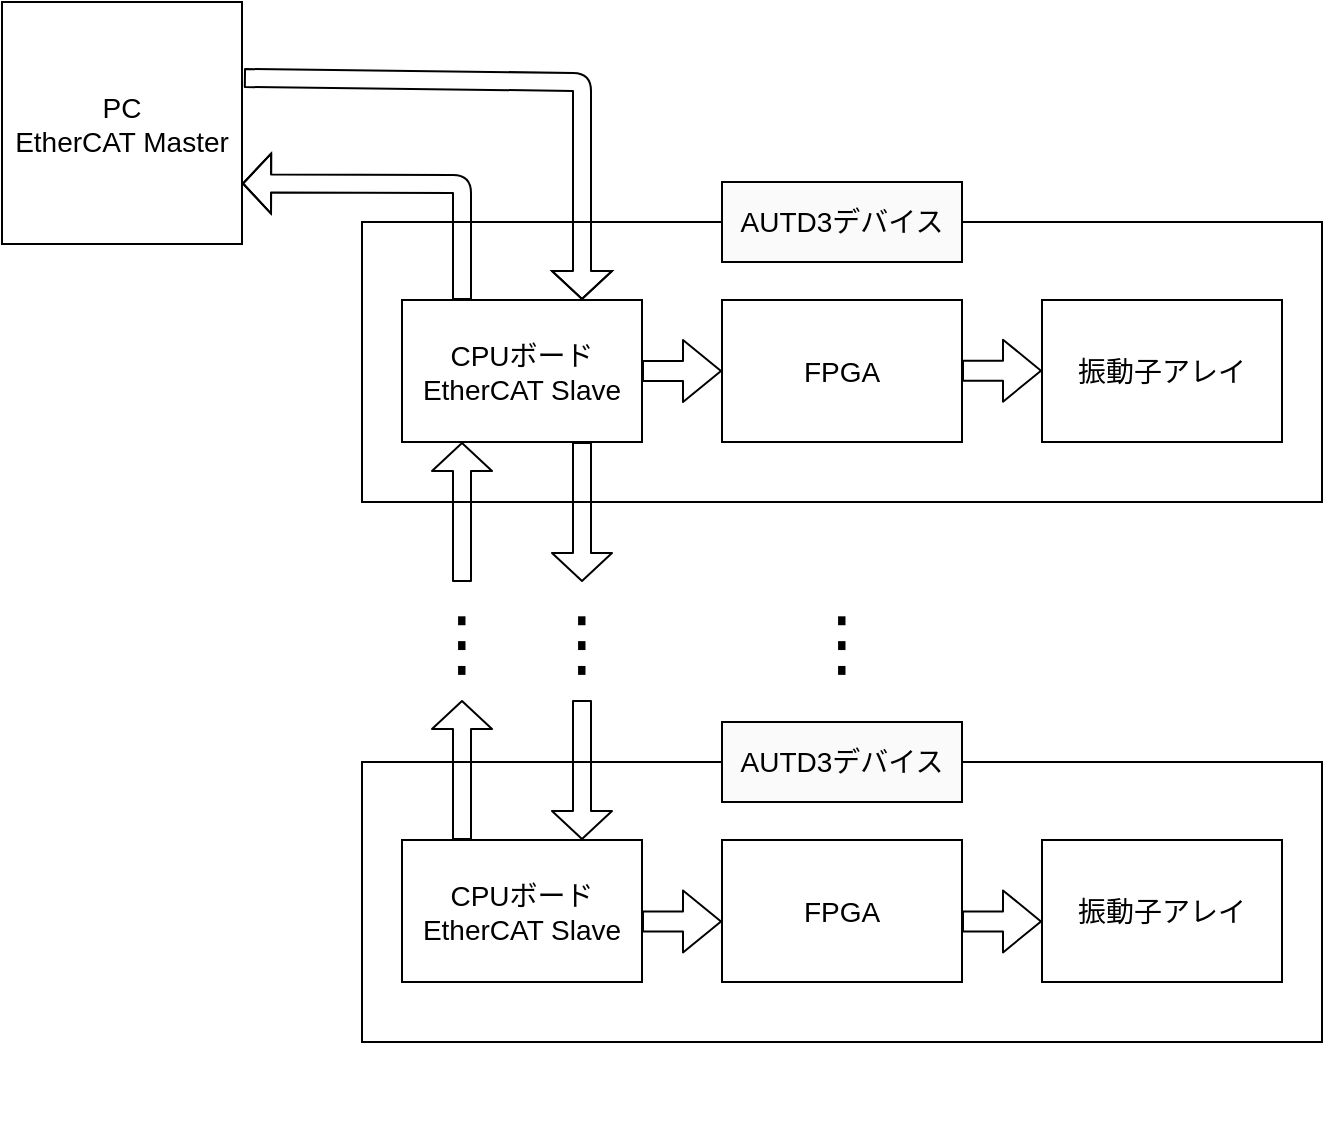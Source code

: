 <mxfile>
    <diagram id="eyTBYn_qmuVQhBJMgy0k" name="Page-1">
        <mxGraphModel dx="1072" dy="666" grid="1" gridSize="10" guides="1" tooltips="1" connect="1" arrows="1" fold="1" page="1" pageScale="1" pageWidth="1169" pageHeight="827" math="0" shadow="0">
            <root>
                <mxCell id="0"/>
                <mxCell id="1" parent="0"/>
                <mxCell id="13" value="&lt;font style=&quot;font-size: 14px;&quot;&gt;PC&lt;br&gt;&lt;/font&gt;&lt;div&gt;&lt;font style=&quot;font-size: 14px;&quot;&gt;EtherCAT Master&lt;/font&gt;&lt;/div&gt;" style="rounded=0;whiteSpace=wrap;html=1;arcSize=17;fillColor=none;" parent="1" vertex="1">
                    <mxGeometry x="260" y="130" width="120" height="121" as="geometry"/>
                </mxCell>
                <mxCell id="20" value="" style="group;fillColor=none;" parent="1" vertex="1" connectable="0">
                    <mxGeometry x="440" y="220" width="480" height="200" as="geometry"/>
                </mxCell>
                <mxCell id="21" value="" style="rounded=0;whiteSpace=wrap;html=1;fillColor=none;" parent="20" vertex="1">
                    <mxGeometry y="20" width="480" height="140" as="geometry"/>
                </mxCell>
                <mxCell id="22" value="&lt;font style=&quot;font-size: 14px;&quot;&gt;振動子アレイ&lt;/font&gt;" style="rounded=0;whiteSpace=wrap;html=1;arcSize=17;fillColor=none;" parent="20" vertex="1">
                    <mxGeometry x="340" y="59" width="120" height="71" as="geometry"/>
                </mxCell>
                <mxCell id="23" value="&lt;font style=&quot;font-size: 14px;&quot;&gt;FPGA&lt;/font&gt;" style="rounded=0;whiteSpace=wrap;html=1;arcSize=17;fillColor=none;" parent="20" vertex="1">
                    <mxGeometry x="180" y="59" width="120" height="71" as="geometry"/>
                </mxCell>
                <mxCell id="24" value="&lt;font style=&quot;font-size: 14px;&quot;&gt;CPUボード&lt;/font&gt;&lt;div&gt;&lt;font style=&quot;font-size: 14px;&quot;&gt;EtherCAT Slave&lt;/font&gt;&lt;/div&gt;" style="rounded=0;whiteSpace=wrap;html=1;arcSize=17;fillColor=none;" parent="20" vertex="1">
                    <mxGeometry x="20" y="59" width="120" height="71" as="geometry"/>
                </mxCell>
                <mxCell id="25" value="&lt;font style=&quot;font-size: 14px;&quot;&gt;AUTD3デバイス&lt;/font&gt;" style="rounded=0;whiteSpace=wrap;html=1;fillColor=#FAFAFA;" parent="20" vertex="1">
                    <mxGeometry x="180" width="120" height="40" as="geometry"/>
                </mxCell>
                <mxCell id="44" value="" style="shape=flexArrow;endArrow=classic;html=1;exitX=1;exitY=0.5;exitDx=0;exitDy=0;entryX=0;entryY=0.5;entryDx=0;entryDy=0;fillColor=none;" parent="20" source="24" target="23" edge="1">
                    <mxGeometry width="50" height="50" relative="1" as="geometry">
                        <mxPoint x="150" y="130" as="sourcePoint"/>
                        <mxPoint x="200" y="80" as="targetPoint"/>
                    </mxGeometry>
                </mxCell>
                <mxCell id="45" value="" style="shape=flexArrow;endArrow=classic;html=1;exitX=1;exitY=0.5;exitDx=0;exitDy=0;entryX=0;entryY=0.5;entryDx=0;entryDy=0;fillColor=none;" parent="20" edge="1">
                    <mxGeometry width="50" height="50" relative="1" as="geometry">
                        <mxPoint x="300" y="94.33" as="sourcePoint"/>
                        <mxPoint x="340" y="94.33" as="targetPoint"/>
                    </mxGeometry>
                </mxCell>
                <mxCell id="26" value="" style="group;fillColor=none;" parent="1" vertex="1" connectable="0">
                    <mxGeometry x="440" y="490" width="480" height="200" as="geometry"/>
                </mxCell>
                <mxCell id="27" value="" style="rounded=0;whiteSpace=wrap;html=1;fillColor=none;" parent="26" vertex="1">
                    <mxGeometry y="20" width="480" height="140" as="geometry"/>
                </mxCell>
                <mxCell id="28" value="&lt;font style=&quot;font-size: 14px;&quot;&gt;振動子アレイ&lt;/font&gt;" style="rounded=0;whiteSpace=wrap;html=1;arcSize=17;fillColor=none;" parent="26" vertex="1">
                    <mxGeometry x="340" y="59" width="120" height="71" as="geometry"/>
                </mxCell>
                <mxCell id="29" value="&lt;font style=&quot;font-size: 14px;&quot;&gt;FPGA&lt;/font&gt;" style="rounded=0;whiteSpace=wrap;html=1;arcSize=17;fillColor=none;" parent="26" vertex="1">
                    <mxGeometry x="180" y="59" width="120" height="71" as="geometry"/>
                </mxCell>
                <mxCell id="30" value="&lt;font style=&quot;font-size: 14px;&quot;&gt;CPUボード&lt;/font&gt;&lt;div&gt;&lt;font style=&quot;font-size: 14px;&quot;&gt;EtherCAT Slave&lt;/font&gt;&lt;/div&gt;" style="rounded=0;whiteSpace=wrap;html=1;arcSize=17;fillColor=none;" parent="26" vertex="1">
                    <mxGeometry x="20" y="59" width="120" height="71" as="geometry"/>
                </mxCell>
                <mxCell id="31" value="&lt;font style=&quot;font-size: 14px;&quot;&gt;AUTD3デバイス&lt;/font&gt;" style="rounded=0;whiteSpace=wrap;html=1;fillColor=#FAFAFA;" parent="26" vertex="1">
                    <mxGeometry x="180" width="120" height="40" as="geometry"/>
                </mxCell>
                <mxCell id="42" value="" style="shape=flexArrow;endArrow=classic;html=1;entryX=0.25;entryY=1;entryDx=0;entryDy=0;width=9;endSize=4.348;fillColor=none;" parent="26" edge="1">
                    <mxGeometry width="50" height="50" relative="1" as="geometry">
                        <mxPoint x="50" y="59" as="sourcePoint"/>
                        <mxPoint x="50" y="-11" as="targetPoint"/>
                        <Array as="points"/>
                    </mxGeometry>
                </mxCell>
                <mxCell id="43" value="" style="shape=flexArrow;endArrow=classic;html=1;exitX=0.75;exitY=1;exitDx=0;exitDy=0;width=9;endSize=4.348;fillColor=none;" parent="26" edge="1">
                    <mxGeometry width="50" height="50" relative="1" as="geometry">
                        <mxPoint x="110" y="-11" as="sourcePoint"/>
                        <mxPoint x="110" y="59" as="targetPoint"/>
                        <Array as="points"/>
                    </mxGeometry>
                </mxCell>
                <mxCell id="48" value="" style="shape=flexArrow;endArrow=classic;html=1;exitX=1;exitY=0.5;exitDx=0;exitDy=0;entryX=0;entryY=0.5;entryDx=0;entryDy=0;fillColor=none;" parent="26" edge="1">
                    <mxGeometry width="50" height="50" relative="1" as="geometry">
                        <mxPoint x="300" y="99.71" as="sourcePoint"/>
                        <mxPoint x="340" y="99.71" as="targetPoint"/>
                    </mxGeometry>
                </mxCell>
                <mxCell id="49" value="" style="shape=flexArrow;endArrow=classic;html=1;exitX=1;exitY=0.5;exitDx=0;exitDy=0;entryX=0;entryY=0.5;entryDx=0;entryDy=0;fillColor=none;" parent="26" edge="1">
                    <mxGeometry width="50" height="50" relative="1" as="geometry">
                        <mxPoint x="140" y="99.71" as="sourcePoint"/>
                        <mxPoint x="180" y="99.71" as="targetPoint"/>
                    </mxGeometry>
                </mxCell>
                <mxCell id="33" value="" style="shape=flexArrow;endArrow=classic;html=1;exitX=1.008;exitY=0.314;exitDx=0;exitDy=0;exitPerimeter=0;entryX=0.75;entryY=0;entryDx=0;entryDy=0;width=9;endSize=4.348;fillColor=none;" parent="1" source="13" target="24" edge="1">
                    <mxGeometry width="50" height="50" relative="1" as="geometry">
                        <mxPoint x="600" y="470" as="sourcePoint"/>
                        <mxPoint x="650" y="420" as="targetPoint"/>
                        <Array as="points">
                            <mxPoint x="550" y="170"/>
                        </Array>
                    </mxGeometry>
                </mxCell>
                <mxCell id="34" value="&lt;font style=&quot;font-size: 36px;&quot;&gt;⋮&lt;/font&gt;" style="text;html=1;align=center;verticalAlign=middle;whiteSpace=wrap;rounded=0;fontSize=19;fillColor=none;" parent="1" vertex="1">
                    <mxGeometry x="645" y="410" width="70" height="80" as="geometry"/>
                </mxCell>
                <mxCell id="35" value="" style="shape=flexArrow;endArrow=classic;html=1;exitX=0.75;exitY=1;exitDx=0;exitDy=0;width=9;endSize=4.348;fillColor=none;" parent="1" source="24" edge="1">
                    <mxGeometry width="50" height="50" relative="1" as="geometry">
                        <mxPoint x="331" y="198" as="sourcePoint"/>
                        <mxPoint x="550" y="420" as="targetPoint"/>
                        <Array as="points"/>
                    </mxGeometry>
                </mxCell>
                <mxCell id="36" value="" style="shape=flexArrow;endArrow=classic;html=1;entryX=0.25;entryY=1;entryDx=0;entryDy=0;width=9;endSize=4.348;fillColor=none;" parent="1" target="24" edge="1">
                    <mxGeometry width="50" height="50" relative="1" as="geometry">
                        <mxPoint x="490" y="420" as="sourcePoint"/>
                        <mxPoint x="560" y="559" as="targetPoint"/>
                        <Array as="points"/>
                    </mxGeometry>
                </mxCell>
                <mxCell id="37" value="" style="shape=flexArrow;endArrow=classic;html=1;exitX=0.25;exitY=0;exitDx=0;exitDy=0;entryX=1;entryY=0.75;entryDx=0;entryDy=0;width=9;endSize=4.348;fillColor=none;" parent="1" source="24" target="13" edge="1">
                    <mxGeometry width="50" height="50" relative="1" as="geometry">
                        <mxPoint x="331" y="198" as="sourcePoint"/>
                        <mxPoint x="560" y="259" as="targetPoint"/>
                        <Array as="points">
                            <mxPoint x="490" y="221"/>
                        </Array>
                    </mxGeometry>
                </mxCell>
                <mxCell id="38" value="&lt;font style=&quot;font-size: 36px;&quot;&gt;⋮&lt;/font&gt;" style="text;html=1;align=center;verticalAlign=middle;whiteSpace=wrap;rounded=0;fontSize=19;fillColor=none;" parent="1" vertex="1">
                    <mxGeometry x="515" y="410" width="70" height="80" as="geometry"/>
                </mxCell>
                <mxCell id="39" value="&lt;font style=&quot;font-size: 36px;&quot;&gt;⋮&lt;/font&gt;" style="text;html=1;align=center;verticalAlign=middle;whiteSpace=wrap;rounded=0;fontSize=19;fillColor=none;" parent="1" vertex="1">
                    <mxGeometry x="470" y="410" width="40" height="80" as="geometry"/>
                </mxCell>
            </root>
        </mxGraphModel>
    </diagram>
    <diagram id="fHihk_PQPo_8azwAlQ5E" name="Page-2">
        <mxGraphModel dx="1261" dy="784" grid="1" gridSize="10" guides="1" tooltips="1" connect="1" arrows="1" fold="1" page="1" pageScale="1" pageWidth="1169" pageHeight="827" math="0" shadow="0">
            <root>
                <mxCell id="0"/>
                <mxCell id="1" parent="0"/>
                <mxCell id="QyYgvs8aMEypXdqiN2I_-1" value="&lt;font style=&quot;font-size: 14px;&quot;&gt;PC&lt;br&gt;&lt;/font&gt;&lt;div&gt;&lt;font style=&quot;font-size: 14px;&quot;&gt;EtherCAT Master&lt;/font&gt;&lt;/div&gt;" style="rounded=0;whiteSpace=wrap;html=1;arcSize=17;fillColor=none;" parent="1" vertex="1">
                    <mxGeometry x="260" y="130" width="120" height="121" as="geometry"/>
                </mxCell>
                <mxCell id="QyYgvs8aMEypXdqiN2I_-2" value="" style="group;fillColor=none;" parent="1" vertex="1" connectable="0">
                    <mxGeometry x="440" y="220" width="480" height="200" as="geometry"/>
                </mxCell>
                <mxCell id="QyYgvs8aMEypXdqiN2I_-3" value="" style="rounded=0;whiteSpace=wrap;html=1;strokeColor=#CCCCCC;fillColor=none;" parent="QyYgvs8aMEypXdqiN2I_-2" vertex="1">
                    <mxGeometry y="20" width="480" height="140" as="geometry"/>
                </mxCell>
                <mxCell id="QyYgvs8aMEypXdqiN2I_-4" value="&lt;font style=&quot;font-size: 14px; color: rgb(204, 204, 204);&quot;&gt;振動子アレイ&lt;/font&gt;" style="rounded=0;whiteSpace=wrap;html=1;arcSize=17;strokeColor=#CCCCCC;fillColor=none;" parent="QyYgvs8aMEypXdqiN2I_-2" vertex="1">
                    <mxGeometry x="340" y="59" width="120" height="71" as="geometry"/>
                </mxCell>
                <mxCell id="QyYgvs8aMEypXdqiN2I_-5" value="&lt;font style=&quot;font-size: 14px; color: rgb(204, 204, 204);&quot;&gt;FPGA&lt;/font&gt;" style="rounded=0;whiteSpace=wrap;html=1;arcSize=17;strokeColor=#CCCCCC;fillColor=none;" parent="QyYgvs8aMEypXdqiN2I_-2" vertex="1">
                    <mxGeometry x="180" y="59" width="120" height="71" as="geometry"/>
                </mxCell>
                <mxCell id="QyYgvs8aMEypXdqiN2I_-6" value="&lt;font style=&quot;font-size: 14px;&quot;&gt;CPUボード&lt;/font&gt;&lt;div&gt;&lt;font style=&quot;font-size: 14px;&quot;&gt;EtherCAT Slave&lt;/font&gt;&lt;/div&gt;" style="rounded=0;whiteSpace=wrap;html=1;arcSize=17;fillColor=none;" parent="QyYgvs8aMEypXdqiN2I_-2" vertex="1">
                    <mxGeometry x="20" y="59" width="120" height="71" as="geometry"/>
                </mxCell>
                <mxCell id="QyYgvs8aMEypXdqiN2I_-7" value="&lt;font style=&quot;font-size: 14px; color: rgb(204, 204, 204);&quot;&gt;AUTD3デバイス&lt;/font&gt;" style="rounded=0;whiteSpace=wrap;html=1;strokeColor=#CCCCCC;fillColor=#FAFAFA;" parent="QyYgvs8aMEypXdqiN2I_-2" vertex="1">
                    <mxGeometry x="180" width="120" height="40" as="geometry"/>
                </mxCell>
                <mxCell id="QyYgvs8aMEypXdqiN2I_-8" value="" style="shape=flexArrow;endArrow=classic;html=1;exitX=1;exitY=0.5;exitDx=0;exitDy=0;entryX=0;entryY=0.5;entryDx=0;entryDy=0;strokeColor=#CCCCCC;fillColor=none;" parent="QyYgvs8aMEypXdqiN2I_-2" source="QyYgvs8aMEypXdqiN2I_-6" target="QyYgvs8aMEypXdqiN2I_-5" edge="1">
                    <mxGeometry width="50" height="50" relative="1" as="geometry">
                        <mxPoint x="150" y="130" as="sourcePoint"/>
                        <mxPoint x="200" y="80" as="targetPoint"/>
                    </mxGeometry>
                </mxCell>
                <mxCell id="QyYgvs8aMEypXdqiN2I_-9" value="" style="shape=flexArrow;endArrow=classic;html=1;exitX=1;exitY=0.5;exitDx=0;exitDy=0;entryX=0;entryY=0.5;entryDx=0;entryDy=0;strokeColor=#CCCCCC;fillColor=none;" parent="QyYgvs8aMEypXdqiN2I_-2" edge="1">
                    <mxGeometry width="50" height="50" relative="1" as="geometry">
                        <mxPoint x="300" y="94.33" as="sourcePoint"/>
                        <mxPoint x="340" y="94.33" as="targetPoint"/>
                    </mxGeometry>
                </mxCell>
                <mxCell id="QyYgvs8aMEypXdqiN2I_-10" value="" style="group;fillColor=none;" parent="1" vertex="1" connectable="0">
                    <mxGeometry x="440" y="490" width="480" height="200" as="geometry"/>
                </mxCell>
                <mxCell id="QyYgvs8aMEypXdqiN2I_-11" value="" style="rounded=0;whiteSpace=wrap;html=1;strokeColor=#CCCCCC;fillColor=none;" parent="QyYgvs8aMEypXdqiN2I_-10" vertex="1">
                    <mxGeometry y="20" width="480" height="140" as="geometry"/>
                </mxCell>
                <mxCell id="QyYgvs8aMEypXdqiN2I_-12" value="&lt;font style=&quot;font-size: 14px; color: rgb(204, 204, 204);&quot;&gt;振動子アレイ&lt;/font&gt;" style="rounded=0;whiteSpace=wrap;html=1;arcSize=17;strokeColor=#CCCCCC;fontColor=#CCCCCC;fillColor=none;" parent="QyYgvs8aMEypXdqiN2I_-10" vertex="1">
                    <mxGeometry x="340" y="59" width="120" height="71" as="geometry"/>
                </mxCell>
                <mxCell id="QyYgvs8aMEypXdqiN2I_-13" value="&lt;font style=&quot;font-size: 14px; color: rgb(204, 204, 204);&quot;&gt;FPGA&lt;/font&gt;" style="rounded=0;whiteSpace=wrap;html=1;arcSize=17;strokeColor=#CCCCCC;fontColor=#CCCCCC;fillColor=none;" parent="QyYgvs8aMEypXdqiN2I_-10" vertex="1">
                    <mxGeometry x="180" y="59" width="120" height="71" as="geometry"/>
                </mxCell>
                <mxCell id="QyYgvs8aMEypXdqiN2I_-14" value="&lt;font style=&quot;font-size: 14px;&quot;&gt;CPUボード&lt;/font&gt;&lt;div&gt;&lt;font style=&quot;font-size: 14px;&quot;&gt;EtherCAT Slave&lt;/font&gt;&lt;/div&gt;" style="rounded=0;whiteSpace=wrap;html=1;arcSize=17;fillColor=none;" parent="QyYgvs8aMEypXdqiN2I_-10" vertex="1">
                    <mxGeometry x="20" y="59" width="120" height="71" as="geometry"/>
                </mxCell>
                <mxCell id="QyYgvs8aMEypXdqiN2I_-15" value="&lt;font style=&quot;font-size: 14px; color: rgb(204, 204, 204);&quot;&gt;AUTD3デバイス&lt;/font&gt;" style="rounded=0;whiteSpace=wrap;html=1;strokeColor=#CCCCCC;fontColor=#CCCCCC;fillColor=#FAFAFA;" parent="QyYgvs8aMEypXdqiN2I_-10" vertex="1">
                    <mxGeometry x="180" width="120" height="40" as="geometry"/>
                </mxCell>
                <mxCell id="QyYgvs8aMEypXdqiN2I_-16" value="" style="shape=flexArrow;endArrow=classic;html=1;entryX=0.25;entryY=1;entryDx=0;entryDy=0;width=9;endSize=4.348;fillColor=none;" parent="QyYgvs8aMEypXdqiN2I_-10" edge="1">
                    <mxGeometry width="50" height="50" relative="1" as="geometry">
                        <mxPoint x="50" y="59" as="sourcePoint"/>
                        <mxPoint x="50" y="-11" as="targetPoint"/>
                        <Array as="points"/>
                    </mxGeometry>
                </mxCell>
                <mxCell id="QyYgvs8aMEypXdqiN2I_-17" value="" style="shape=flexArrow;endArrow=classic;html=1;exitX=0.75;exitY=1;exitDx=0;exitDy=0;width=9;endSize=4.348;fillColor=none;" parent="QyYgvs8aMEypXdqiN2I_-10" edge="1">
                    <mxGeometry width="50" height="50" relative="1" as="geometry">
                        <mxPoint x="110" y="-11" as="sourcePoint"/>
                        <mxPoint x="110" y="59" as="targetPoint"/>
                        <Array as="points"/>
                    </mxGeometry>
                </mxCell>
                <mxCell id="QyYgvs8aMEypXdqiN2I_-18" value="" style="shape=flexArrow;endArrow=classic;html=1;exitX=1;exitY=0.5;exitDx=0;exitDy=0;entryX=0;entryY=0.5;entryDx=0;entryDy=0;strokeColor=#CCCCCC;fillColor=none;" parent="QyYgvs8aMEypXdqiN2I_-10" edge="1">
                    <mxGeometry width="50" height="50" relative="1" as="geometry">
                        <mxPoint x="300" y="99.71" as="sourcePoint"/>
                        <mxPoint x="340" y="99.71" as="targetPoint"/>
                    </mxGeometry>
                </mxCell>
                <mxCell id="QyYgvs8aMEypXdqiN2I_-19" value="" style="shape=flexArrow;endArrow=classic;html=1;exitX=1;exitY=0.5;exitDx=0;exitDy=0;entryX=0;entryY=0.5;entryDx=0;entryDy=0;strokeColor=#CCCCCC;fillColor=none;" parent="QyYgvs8aMEypXdqiN2I_-10" edge="1">
                    <mxGeometry width="50" height="50" relative="1" as="geometry">
                        <mxPoint x="140" y="99.71" as="sourcePoint"/>
                        <mxPoint x="180" y="99.71" as="targetPoint"/>
                    </mxGeometry>
                </mxCell>
                <mxCell id="QyYgvs8aMEypXdqiN2I_-20" value="" style="shape=flexArrow;endArrow=classic;html=1;exitX=1.008;exitY=0.314;exitDx=0;exitDy=0;exitPerimeter=0;entryX=0.75;entryY=0;entryDx=0;entryDy=0;width=9;endSize=4.348;fillColor=none;" parent="1" source="QyYgvs8aMEypXdqiN2I_-1" target="QyYgvs8aMEypXdqiN2I_-6" edge="1">
                    <mxGeometry width="50" height="50" relative="1" as="geometry">
                        <mxPoint x="600" y="470" as="sourcePoint"/>
                        <mxPoint x="650" y="420" as="targetPoint"/>
                        <Array as="points">
                            <mxPoint x="550" y="170"/>
                        </Array>
                    </mxGeometry>
                </mxCell>
                <mxCell id="QyYgvs8aMEypXdqiN2I_-21" value="&lt;font style=&quot;font-size: 36px; color: rgb(204, 204, 204);&quot;&gt;⋮&lt;/font&gt;" style="text;html=1;align=center;verticalAlign=middle;whiteSpace=wrap;rounded=0;fontSize=19;fontColor=#CCCCCC;fillColor=none;" parent="1" vertex="1">
                    <mxGeometry x="645" y="410" width="70" height="80" as="geometry"/>
                </mxCell>
                <mxCell id="QyYgvs8aMEypXdqiN2I_-22" value="" style="shape=flexArrow;endArrow=classic;html=1;exitX=0.75;exitY=1;exitDx=0;exitDy=0;width=9;endSize=4.348;fillColor=none;" parent="1" source="QyYgvs8aMEypXdqiN2I_-6" edge="1">
                    <mxGeometry width="50" height="50" relative="1" as="geometry">
                        <mxPoint x="331" y="198" as="sourcePoint"/>
                        <mxPoint x="550" y="420" as="targetPoint"/>
                        <Array as="points"/>
                    </mxGeometry>
                </mxCell>
                <mxCell id="QyYgvs8aMEypXdqiN2I_-23" value="" style="shape=flexArrow;endArrow=classic;html=1;entryX=0.25;entryY=1;entryDx=0;entryDy=0;width=9;endSize=4.348;fillColor=none;" parent="1" target="QyYgvs8aMEypXdqiN2I_-6" edge="1">
                    <mxGeometry width="50" height="50" relative="1" as="geometry">
                        <mxPoint x="490" y="420" as="sourcePoint"/>
                        <mxPoint x="560" y="559" as="targetPoint"/>
                        <Array as="points"/>
                    </mxGeometry>
                </mxCell>
                <mxCell id="QyYgvs8aMEypXdqiN2I_-24" value="" style="shape=flexArrow;endArrow=classic;html=1;exitX=0.25;exitY=0;exitDx=0;exitDy=0;entryX=1;entryY=0.75;entryDx=0;entryDy=0;width=9;endSize=4.348;fillColor=none;" parent="1" source="QyYgvs8aMEypXdqiN2I_-6" target="QyYgvs8aMEypXdqiN2I_-1" edge="1">
                    <mxGeometry width="50" height="50" relative="1" as="geometry">
                        <mxPoint x="331" y="198" as="sourcePoint"/>
                        <mxPoint x="560" y="259" as="targetPoint"/>
                        <Array as="points">
                            <mxPoint x="490" y="221"/>
                        </Array>
                    </mxGeometry>
                </mxCell>
                <mxCell id="QyYgvs8aMEypXdqiN2I_-25" value="&lt;font style=&quot;font-size: 36px;&quot;&gt;⋮&lt;/font&gt;" style="text;html=1;align=center;verticalAlign=middle;whiteSpace=wrap;rounded=0;fontSize=19;fillColor=none;" parent="1" vertex="1">
                    <mxGeometry x="515" y="410" width="70" height="80" as="geometry"/>
                </mxCell>
                <mxCell id="QyYgvs8aMEypXdqiN2I_-26" value="&lt;font style=&quot;font-size: 36px;&quot;&gt;⋮&lt;/font&gt;" style="text;html=1;align=center;verticalAlign=middle;whiteSpace=wrap;rounded=0;fontSize=19;fillColor=none;" parent="1" vertex="1">
                    <mxGeometry x="470" y="410" width="40" height="80" as="geometry"/>
                </mxCell>
            </root>
        </mxGraphModel>
    </diagram>
    <diagram id="oWc6hdGDq26BjvzkoXp5" name="Page-3">
        <mxGraphModel dx="1072" dy="666" grid="1" gridSize="10" guides="1" tooltips="1" connect="1" arrows="1" fold="1" page="1" pageScale="1" pageWidth="1169" pageHeight="827" math="0" shadow="0">
            <root>
                <mxCell id="0"/>
                <mxCell id="1" parent="0"/>
                <mxCell id="T38-HX2KWQwejZzEdP8X-1" value="&lt;font style=&quot;font-size: 14px; color: rgb(204, 204, 204);&quot;&gt;PC&lt;br&gt;&lt;/font&gt;&lt;div&gt;&lt;font style=&quot;font-size: 14px; color: rgb(204, 204, 204);&quot;&gt;EtherCAT Master&lt;/font&gt;&lt;/div&gt;" style="rounded=0;whiteSpace=wrap;html=1;arcSize=17;strokeColor=#CCCCCC;fillColor=none;" parent="1" vertex="1">
                    <mxGeometry x="260" y="130" width="120" height="121" as="geometry"/>
                </mxCell>
                <mxCell id="T38-HX2KWQwejZzEdP8X-2" value="" style="group;fillColor=none;" parent="1" vertex="1" connectable="0">
                    <mxGeometry x="440" y="220" width="480" height="200" as="geometry"/>
                </mxCell>
                <mxCell id="T38-HX2KWQwejZzEdP8X-3" value="" style="rounded=0;whiteSpace=wrap;html=1;strokeColor=#CCCCCC;fillColor=none;" parent="T38-HX2KWQwejZzEdP8X-2" vertex="1">
                    <mxGeometry y="20" width="480" height="140" as="geometry"/>
                </mxCell>
                <mxCell id="T38-HX2KWQwejZzEdP8X-4" value="&lt;font style=&quot;font-size: 14px; color: rgb(204, 204, 204);&quot;&gt;振動子アレイ&lt;/font&gt;" style="rounded=0;whiteSpace=wrap;html=1;arcSize=17;strokeColor=#CCCCCC;fillColor=none;" parent="T38-HX2KWQwejZzEdP8X-2" vertex="1">
                    <mxGeometry x="340" y="59" width="120" height="71" as="geometry"/>
                </mxCell>
                <mxCell id="T38-HX2KWQwejZzEdP8X-5" value="&lt;font style=&quot;font-size: 14px; color: rgb(0, 0, 0);&quot;&gt;FPGA&lt;/font&gt;" style="rounded=0;whiteSpace=wrap;html=1;arcSize=17;strokeColor=#000000;fillColor=none;" parent="T38-HX2KWQwejZzEdP8X-2" vertex="1">
                    <mxGeometry x="180" y="59" width="120" height="71" as="geometry"/>
                </mxCell>
                <mxCell id="T38-HX2KWQwejZzEdP8X-6" value="&lt;font style=&quot;font-size: 14px;&quot;&gt;CPUボード&lt;/font&gt;&lt;div&gt;&lt;font style=&quot;font-size: 14px;&quot;&gt;EtherCAT Slave&lt;/font&gt;&lt;/div&gt;" style="rounded=0;whiteSpace=wrap;html=1;arcSize=17;fillColor=none;" parent="T38-HX2KWQwejZzEdP8X-2" vertex="1">
                    <mxGeometry x="20" y="59" width="120" height="71" as="geometry"/>
                </mxCell>
                <mxCell id="T38-HX2KWQwejZzEdP8X-7" value="&lt;font style=&quot;font-size: 14px; color: rgb(204, 204, 204);&quot;&gt;AUTD3デバイス&lt;/font&gt;" style="rounded=0;whiteSpace=wrap;html=1;strokeColor=#CCCCCC;fillColor=#FAFAFA;" parent="T38-HX2KWQwejZzEdP8X-2" vertex="1">
                    <mxGeometry x="180" width="120" height="40" as="geometry"/>
                </mxCell>
                <mxCell id="T38-HX2KWQwejZzEdP8X-8" value="" style="shape=flexArrow;endArrow=classic;html=1;exitX=1;exitY=0.5;exitDx=0;exitDy=0;entryX=0;entryY=0.5;entryDx=0;entryDy=0;strokeColor=#000000;fillColor=none;" parent="T38-HX2KWQwejZzEdP8X-2" source="T38-HX2KWQwejZzEdP8X-6" target="T38-HX2KWQwejZzEdP8X-5" edge="1">
                    <mxGeometry width="50" height="50" relative="1" as="geometry">
                        <mxPoint x="150" y="130" as="sourcePoint"/>
                        <mxPoint x="200" y="80" as="targetPoint"/>
                    </mxGeometry>
                </mxCell>
                <mxCell id="T38-HX2KWQwejZzEdP8X-9" value="" style="shape=flexArrow;endArrow=classic;html=1;exitX=1;exitY=0.5;exitDx=0;exitDy=0;entryX=0;entryY=0.5;entryDx=0;entryDy=0;strokeColor=#CCCCCC;fillColor=none;" parent="T38-HX2KWQwejZzEdP8X-2" edge="1">
                    <mxGeometry width="50" height="50" relative="1" as="geometry">
                        <mxPoint x="300" y="94.33" as="sourcePoint"/>
                        <mxPoint x="340" y="94.33" as="targetPoint"/>
                    </mxGeometry>
                </mxCell>
                <mxCell id="T38-HX2KWQwejZzEdP8X-10" value="" style="group;fillColor=none;" parent="1" vertex="1" connectable="0">
                    <mxGeometry x="440" y="490" width="480" height="200" as="geometry"/>
                </mxCell>
                <mxCell id="T38-HX2KWQwejZzEdP8X-11" value="" style="rounded=0;whiteSpace=wrap;html=1;strokeColor=#CCCCCC;fillColor=none;" parent="T38-HX2KWQwejZzEdP8X-10" vertex="1">
                    <mxGeometry y="20" width="480" height="140" as="geometry"/>
                </mxCell>
                <mxCell id="T38-HX2KWQwejZzEdP8X-12" value="&lt;font style=&quot;font-size: 14px; color: rgb(204, 204, 204);&quot;&gt;振動子アレイ&lt;/font&gt;" style="rounded=0;whiteSpace=wrap;html=1;arcSize=17;strokeColor=#CCCCCC;fontColor=#CCCCCC;fillColor=none;" parent="T38-HX2KWQwejZzEdP8X-10" vertex="1">
                    <mxGeometry x="340" y="59" width="120" height="71" as="geometry"/>
                </mxCell>
                <mxCell id="T38-HX2KWQwejZzEdP8X-13" value="&lt;font style=&quot;font-size: 14px; color: rgb(0, 0, 0);&quot;&gt;FPGA&lt;/font&gt;" style="rounded=0;whiteSpace=wrap;html=1;arcSize=17;strokeColor=#000000;fontColor=#CCCCCC;fillColor=none;" parent="T38-HX2KWQwejZzEdP8X-10" vertex="1">
                    <mxGeometry x="180" y="59" width="120" height="71" as="geometry"/>
                </mxCell>
                <mxCell id="T38-HX2KWQwejZzEdP8X-14" value="&lt;font style=&quot;font-size: 14px;&quot;&gt;CPUボード&lt;/font&gt;&lt;div&gt;&lt;font style=&quot;font-size: 14px;&quot;&gt;EtherCAT Slave&lt;/font&gt;&lt;/div&gt;" style="rounded=0;whiteSpace=wrap;html=1;arcSize=17;fillColor=none;" parent="T38-HX2KWQwejZzEdP8X-10" vertex="1">
                    <mxGeometry x="20" y="59" width="120" height="71" as="geometry"/>
                </mxCell>
                <mxCell id="T38-HX2KWQwejZzEdP8X-15" value="&lt;font style=&quot;font-size: 14px; color: rgb(204, 204, 204);&quot;&gt;AUTD3デバイス&lt;/font&gt;" style="rounded=0;whiteSpace=wrap;html=1;strokeColor=#CCCCCC;fontColor=#CCCCCC;fillColor=#FAFAFA;" parent="T38-HX2KWQwejZzEdP8X-10" vertex="1">
                    <mxGeometry x="180" width="120" height="40" as="geometry"/>
                </mxCell>
                <mxCell id="T38-HX2KWQwejZzEdP8X-16" value="" style="shape=flexArrow;endArrow=classic;html=1;entryX=0.25;entryY=1;entryDx=0;entryDy=0;width=9;endSize=4.348;strokeColor=#CCCCCC;fillColor=none;" parent="T38-HX2KWQwejZzEdP8X-10" edge="1">
                    <mxGeometry width="50" height="50" relative="1" as="geometry">
                        <mxPoint x="50" y="59" as="sourcePoint"/>
                        <mxPoint x="50" y="-11" as="targetPoint"/>
                        <Array as="points"/>
                    </mxGeometry>
                </mxCell>
                <mxCell id="T38-HX2KWQwejZzEdP8X-17" value="" style="shape=flexArrow;endArrow=classic;html=1;exitX=0.75;exitY=1;exitDx=0;exitDy=0;width=9;endSize=4.348;strokeColor=#CCCCCC;fillColor=none;" parent="T38-HX2KWQwejZzEdP8X-10" edge="1">
                    <mxGeometry width="50" height="50" relative="1" as="geometry">
                        <mxPoint x="110" y="-11" as="sourcePoint"/>
                        <mxPoint x="110" y="59" as="targetPoint"/>
                        <Array as="points"/>
                    </mxGeometry>
                </mxCell>
                <mxCell id="T38-HX2KWQwejZzEdP8X-18" value="" style="shape=flexArrow;endArrow=classic;html=1;exitX=1;exitY=0.5;exitDx=0;exitDy=0;entryX=0;entryY=0.5;entryDx=0;entryDy=0;strokeColor=#CCCCCC;fillColor=none;" parent="T38-HX2KWQwejZzEdP8X-10" edge="1">
                    <mxGeometry width="50" height="50" relative="1" as="geometry">
                        <mxPoint x="300" y="99.71" as="sourcePoint"/>
                        <mxPoint x="340" y="99.71" as="targetPoint"/>
                    </mxGeometry>
                </mxCell>
                <mxCell id="T38-HX2KWQwejZzEdP8X-19" value="" style="shape=flexArrow;endArrow=classic;html=1;exitX=1;exitY=0.5;exitDx=0;exitDy=0;entryX=0;entryY=0.5;entryDx=0;entryDy=0;strokeColor=#000000;fillColor=none;" parent="T38-HX2KWQwejZzEdP8X-10" edge="1">
                    <mxGeometry width="50" height="50" relative="1" as="geometry">
                        <mxPoint x="140" y="99.71" as="sourcePoint"/>
                        <mxPoint x="180" y="99.71" as="targetPoint"/>
                    </mxGeometry>
                </mxCell>
                <mxCell id="T38-HX2KWQwejZzEdP8X-20" value="" style="shape=flexArrow;endArrow=classic;html=1;exitX=1.008;exitY=0.314;exitDx=0;exitDy=0;exitPerimeter=0;entryX=0.75;entryY=0;entryDx=0;entryDy=0;width=9;endSize=4.348;strokeColor=#CCCCCC;fillColor=none;" parent="1" source="T38-HX2KWQwejZzEdP8X-1" target="T38-HX2KWQwejZzEdP8X-6" edge="1">
                    <mxGeometry width="50" height="50" relative="1" as="geometry">
                        <mxPoint x="600" y="470" as="sourcePoint"/>
                        <mxPoint x="650" y="420" as="targetPoint"/>
                        <Array as="points">
                            <mxPoint x="550" y="170"/>
                        </Array>
                    </mxGeometry>
                </mxCell>
                <mxCell id="T38-HX2KWQwejZzEdP8X-21" value="&lt;font style=&quot;font-size: 36px; color: rgb(204, 204, 204);&quot;&gt;⋮&lt;/font&gt;" style="text;html=1;align=center;verticalAlign=middle;whiteSpace=wrap;rounded=0;fontSize=19;fontColor=#CCCCCC;fillColor=none;" parent="1" vertex="1">
                    <mxGeometry x="645" y="410" width="70" height="80" as="geometry"/>
                </mxCell>
                <mxCell id="T38-HX2KWQwejZzEdP8X-22" value="" style="shape=flexArrow;endArrow=classic;html=1;exitX=0.75;exitY=1;exitDx=0;exitDy=0;width=9;endSize=4.348;strokeColor=#CCCCCC;fillColor=none;" parent="1" source="T38-HX2KWQwejZzEdP8X-6" edge="1">
                    <mxGeometry width="50" height="50" relative="1" as="geometry">
                        <mxPoint x="331" y="198" as="sourcePoint"/>
                        <mxPoint x="550" y="420" as="targetPoint"/>
                        <Array as="points"/>
                    </mxGeometry>
                </mxCell>
                <mxCell id="T38-HX2KWQwejZzEdP8X-23" value="" style="shape=flexArrow;endArrow=classic;html=1;entryX=0.25;entryY=1;entryDx=0;entryDy=0;width=9;endSize=4.348;strokeColor=#CCCCCC;fillColor=none;" parent="1" target="T38-HX2KWQwejZzEdP8X-6" edge="1">
                    <mxGeometry width="50" height="50" relative="1" as="geometry">
                        <mxPoint x="490" y="420" as="sourcePoint"/>
                        <mxPoint x="560" y="559" as="targetPoint"/>
                        <Array as="points"/>
                    </mxGeometry>
                </mxCell>
                <mxCell id="T38-HX2KWQwejZzEdP8X-24" value="" style="shape=flexArrow;endArrow=classic;html=1;exitX=0.25;exitY=0;exitDx=0;exitDy=0;entryX=1;entryY=0.75;entryDx=0;entryDy=0;width=9;endSize=4.348;strokeColor=#CCCCCC;fillColor=none;" parent="1" source="T38-HX2KWQwejZzEdP8X-6" target="T38-HX2KWQwejZzEdP8X-1" edge="1">
                    <mxGeometry width="50" height="50" relative="1" as="geometry">
                        <mxPoint x="331" y="198" as="sourcePoint"/>
                        <mxPoint x="560" y="259" as="targetPoint"/>
                        <Array as="points">
                            <mxPoint x="490" y="221"/>
                        </Array>
                    </mxGeometry>
                </mxCell>
                <mxCell id="T38-HX2KWQwejZzEdP8X-25" value="&lt;font style=&quot;font-size: 36px; color: rgb(204, 204, 204);&quot;&gt;⋮&lt;/font&gt;" style="text;html=1;align=center;verticalAlign=middle;whiteSpace=wrap;rounded=0;fontSize=19;fillColor=none;" parent="1" vertex="1">
                    <mxGeometry x="515" y="410" width="70" height="80" as="geometry"/>
                </mxCell>
                <mxCell id="T38-HX2KWQwejZzEdP8X-26" value="&lt;font style=&quot;font-size: 36px; color: rgb(204, 204, 204);&quot;&gt;⋮&lt;/font&gt;" style="text;html=1;align=center;verticalAlign=middle;whiteSpace=wrap;rounded=0;fontSize=19;fillColor=none;" parent="1" vertex="1">
                    <mxGeometry x="470" y="410" width="40" height="80" as="geometry"/>
                </mxCell>
            </root>
        </mxGraphModel>
    </diagram>
    <diagram id="Sra9qRaEVdXO-T6bIaMF" name="Page-4">
        <mxGraphModel dx="1072" dy="666" grid="1" gridSize="10" guides="1" tooltips="1" connect="1" arrows="1" fold="1" page="1" pageScale="1" pageWidth="1169" pageHeight="827" background="none" math="0" shadow="0">
            <root>
                <mxCell id="0"/>
                <mxCell id="1" parent="0"/>
                <mxCell id="m86QWHCUqIosLc6Ad717-1" value="&lt;font style=&quot;font-size: 14px; color: rgb(0, 0, 0);&quot;&gt;PC&lt;br&gt;&lt;/font&gt;&lt;div&gt;&lt;font style=&quot;font-size: 14px; color: rgb(0, 0, 0);&quot;&gt;EtherCAT Master&lt;/font&gt;&lt;/div&gt;" style="rounded=0;whiteSpace=wrap;html=1;arcSize=17;strokeColor=#000000;fillColor=none;" parent="1" vertex="1">
                    <mxGeometry x="260" y="130" width="120" height="121" as="geometry"/>
                </mxCell>
                <mxCell id="m86QWHCUqIosLc6Ad717-2" value="" style="group;fillColor=none;" parent="1" vertex="1" connectable="0">
                    <mxGeometry x="440" y="220" width="480" height="200" as="geometry"/>
                </mxCell>
                <mxCell id="m86QWHCUqIosLc6Ad717-3" value="" style="rounded=0;whiteSpace=wrap;html=1;strokeColor=#000000;fillColor=none;" parent="m86QWHCUqIosLc6Ad717-2" vertex="1">
                    <mxGeometry y="20" width="480" height="140" as="geometry"/>
                </mxCell>
                <mxCell id="m86QWHCUqIosLc6Ad717-4" value="&lt;font style=&quot;font-size: 14px; color: rgb(204, 204, 204);&quot;&gt;振動子アレイ&lt;/font&gt;" style="rounded=0;whiteSpace=wrap;html=1;arcSize=17;strokeColor=#CCCCCC;fillColor=none;" parent="m86QWHCUqIosLc6Ad717-2" vertex="1">
                    <mxGeometry x="340" y="59" width="120" height="71" as="geometry"/>
                </mxCell>
                <mxCell id="m86QWHCUqIosLc6Ad717-5" value="&lt;font style=&quot;font-size: 14px; color: rgb(0, 0, 0);&quot;&gt;FPGA&lt;/font&gt;" style="rounded=0;whiteSpace=wrap;html=1;arcSize=17;strokeColor=#000000;fillColor=none;" parent="m86QWHCUqIosLc6Ad717-2" vertex="1">
                    <mxGeometry x="180" y="59" width="120" height="71" as="geometry"/>
                </mxCell>
                <mxCell id="m86QWHCUqIosLc6Ad717-6" value="&lt;font style=&quot;font-size: 14px;&quot;&gt;CPUボード&lt;/font&gt;&lt;div&gt;&lt;font style=&quot;font-size: 14px;&quot;&gt;EtherCAT Slave&lt;/font&gt;&lt;/div&gt;" style="rounded=0;whiteSpace=wrap;html=1;arcSize=17;fillColor=none;" parent="m86QWHCUqIosLc6Ad717-2" vertex="1">
                    <mxGeometry x="20" y="59" width="120" height="71" as="geometry"/>
                </mxCell>
                <mxCell id="m86QWHCUqIosLc6Ad717-8" value="" style="shape=flexArrow;endArrow=classic;html=1;exitX=1;exitY=0.5;exitDx=0;exitDy=0;entryX=0;entryY=0.5;entryDx=0;entryDy=0;strokeColor=#000000;fillColor=none;" parent="m86QWHCUqIosLc6Ad717-2" source="m86QWHCUqIosLc6Ad717-6" target="m86QWHCUqIosLc6Ad717-5" edge="1">
                    <mxGeometry width="50" height="50" relative="1" as="geometry">
                        <mxPoint x="150" y="130" as="sourcePoint"/>
                        <mxPoint x="200" y="80" as="targetPoint"/>
                    </mxGeometry>
                </mxCell>
                <mxCell id="m86QWHCUqIosLc6Ad717-9" value="" style="shape=flexArrow;endArrow=classic;html=1;exitX=1;exitY=0.5;exitDx=0;exitDy=0;entryX=0;entryY=0.5;entryDx=0;entryDy=0;strokeColor=#CCCCCC;fillColor=none;" parent="m86QWHCUqIosLc6Ad717-2" edge="1">
                    <mxGeometry width="50" height="50" relative="1" as="geometry">
                        <mxPoint x="300" y="94.33" as="sourcePoint"/>
                        <mxPoint x="340" y="94.33" as="targetPoint"/>
                    </mxGeometry>
                </mxCell>
                <mxCell id="m86QWHCUqIosLc6Ad717-7" value="&lt;font style=&quot;font-size: 14px; color: rgb(0, 0, 0);&quot;&gt;AUTD3デバイス&lt;/font&gt;" style="rounded=0;whiteSpace=wrap;html=1;strokeColor=default;fillColor=#FAFAFA;" parent="m86QWHCUqIosLc6Ad717-2" vertex="1">
                    <mxGeometry x="180" width="120" height="40" as="geometry"/>
                </mxCell>
                <mxCell id="m86QWHCUqIosLc6Ad717-10" value="" style="group;fillColor=none;" parent="1" vertex="1" connectable="0">
                    <mxGeometry x="440" y="490" width="480" height="200" as="geometry"/>
                </mxCell>
                <mxCell id="m86QWHCUqIosLc6Ad717-11" value="" style="rounded=0;whiteSpace=wrap;html=1;strokeColor=#000000;fillColor=none;" parent="m86QWHCUqIosLc6Ad717-10" vertex="1">
                    <mxGeometry y="20" width="480" height="140" as="geometry"/>
                </mxCell>
                <mxCell id="m86QWHCUqIosLc6Ad717-12" value="&lt;font style=&quot;font-size: 14px; color: rgb(204, 204, 204);&quot;&gt;振動子アレイ&lt;/font&gt;" style="rounded=0;whiteSpace=wrap;html=1;arcSize=17;strokeColor=#CCCCCC;fontColor=#CCCCCC;fillColor=none;" parent="m86QWHCUqIosLc6Ad717-10" vertex="1">
                    <mxGeometry x="340" y="59" width="120" height="71" as="geometry"/>
                </mxCell>
                <mxCell id="m86QWHCUqIosLc6Ad717-13" value="&lt;font style=&quot;font-size: 14px; color: rgb(0, 0, 0);&quot;&gt;FPGA&lt;/font&gt;" style="rounded=0;whiteSpace=wrap;html=1;arcSize=17;strokeColor=#000000;fontColor=#CCCCCC;fillColor=none;" parent="m86QWHCUqIosLc6Ad717-10" vertex="1">
                    <mxGeometry x="180" y="59" width="120" height="71" as="geometry"/>
                </mxCell>
                <mxCell id="m86QWHCUqIosLc6Ad717-14" value="&lt;font style=&quot;font-size: 14px;&quot;&gt;CPUボード&lt;/font&gt;&lt;div&gt;&lt;font style=&quot;font-size: 14px;&quot;&gt;EtherCAT Slave&lt;/font&gt;&lt;/div&gt;" style="rounded=0;whiteSpace=wrap;html=1;arcSize=17;fillColor=none;" parent="m86QWHCUqIosLc6Ad717-10" vertex="1">
                    <mxGeometry x="20" y="59" width="120" height="71" as="geometry"/>
                </mxCell>
                <mxCell id="m86QWHCUqIosLc6Ad717-15" value="&lt;font style=&quot;font-size: 14px; color: rgb(0, 0, 0);&quot;&gt;AUTD3デバイス&lt;/font&gt;" style="rounded=0;whiteSpace=wrap;html=1;strokeColor=#000000;fontColor=#CCCCCC;fillColor=#FAFAFA;" parent="m86QWHCUqIosLc6Ad717-10" vertex="1">
                    <mxGeometry x="180" width="120" height="40" as="geometry"/>
                </mxCell>
                <mxCell id="m86QWHCUqIosLc6Ad717-16" value="" style="shape=flexArrow;endArrow=classic;html=1;entryX=0.25;entryY=1;entryDx=0;entryDy=0;width=9;endSize=4.348;strokeColor=#000000;fillColor=none;" parent="m86QWHCUqIosLc6Ad717-10" edge="1">
                    <mxGeometry width="50" height="50" relative="1" as="geometry">
                        <mxPoint x="50" y="59" as="sourcePoint"/>
                        <mxPoint x="50" y="-11" as="targetPoint"/>
                        <Array as="points"/>
                    </mxGeometry>
                </mxCell>
                <mxCell id="m86QWHCUqIosLc6Ad717-17" value="" style="shape=flexArrow;endArrow=classic;html=1;exitX=0.75;exitY=1;exitDx=0;exitDy=0;width=9;endSize=4.348;strokeColor=#000000;fillColor=none;" parent="m86QWHCUqIosLc6Ad717-10" edge="1">
                    <mxGeometry width="50" height="50" relative="1" as="geometry">
                        <mxPoint x="110" y="-11" as="sourcePoint"/>
                        <mxPoint x="110" y="59" as="targetPoint"/>
                        <Array as="points"/>
                    </mxGeometry>
                </mxCell>
                <mxCell id="m86QWHCUqIosLc6Ad717-18" value="" style="shape=flexArrow;endArrow=classic;html=1;exitX=1;exitY=0.5;exitDx=0;exitDy=0;entryX=0;entryY=0.5;entryDx=0;entryDy=0;strokeColor=#CCCCCC;fillColor=none;" parent="m86QWHCUqIosLc6Ad717-10" edge="1">
                    <mxGeometry width="50" height="50" relative="1" as="geometry">
                        <mxPoint x="300" y="99.71" as="sourcePoint"/>
                        <mxPoint x="340" y="99.71" as="targetPoint"/>
                    </mxGeometry>
                </mxCell>
                <mxCell id="m86QWHCUqIosLc6Ad717-19" value="" style="shape=flexArrow;endArrow=classic;html=1;exitX=1;exitY=0.5;exitDx=0;exitDy=0;entryX=0;entryY=0.5;entryDx=0;entryDy=0;strokeColor=#000000;fillColor=none;" parent="m86QWHCUqIosLc6Ad717-10" edge="1">
                    <mxGeometry width="50" height="50" relative="1" as="geometry">
                        <mxPoint x="140" y="99.71" as="sourcePoint"/>
                        <mxPoint x="180" y="99.71" as="targetPoint"/>
                    </mxGeometry>
                </mxCell>
                <mxCell id="m86QWHCUqIosLc6Ad717-20" value="" style="shape=flexArrow;endArrow=classic;html=1;exitX=1.008;exitY=0.314;exitDx=0;exitDy=0;exitPerimeter=0;entryX=0.75;entryY=0;entryDx=0;entryDy=0;width=9;endSize=4.348;strokeColor=#000000;fillColor=none;" parent="1" source="m86QWHCUqIosLc6Ad717-1" target="m86QWHCUqIosLc6Ad717-6" edge="1">
                    <mxGeometry width="50" height="50" relative="1" as="geometry">
                        <mxPoint x="600" y="470" as="sourcePoint"/>
                        <mxPoint x="650" y="420" as="targetPoint"/>
                        <Array as="points">
                            <mxPoint x="550" y="170"/>
                        </Array>
                    </mxGeometry>
                </mxCell>
                <mxCell id="m86QWHCUqIosLc6Ad717-21" value="&lt;font style=&quot;font-size: 36px; color: rgb(0, 0, 0);&quot;&gt;⋮&lt;/font&gt;" style="text;html=1;align=center;verticalAlign=middle;whiteSpace=wrap;rounded=0;fontSize=19;fontColor=#CCCCCC;fillColor=none;" parent="1" vertex="1">
                    <mxGeometry x="645" y="410" width="70" height="80" as="geometry"/>
                </mxCell>
                <mxCell id="m86QWHCUqIosLc6Ad717-22" value="" style="shape=flexArrow;endArrow=classic;html=1;exitX=0.75;exitY=1;exitDx=0;exitDy=0;width=9;endSize=4.348;strokeColor=#000000;fillColor=none;" parent="1" source="m86QWHCUqIosLc6Ad717-6" edge="1">
                    <mxGeometry width="50" height="50" relative="1" as="geometry">
                        <mxPoint x="331" y="198" as="sourcePoint"/>
                        <mxPoint x="550" y="420" as="targetPoint"/>
                        <Array as="points"/>
                    </mxGeometry>
                </mxCell>
                <mxCell id="m86QWHCUqIosLc6Ad717-23" value="" style="shape=flexArrow;endArrow=classic;html=1;entryX=0.25;entryY=1;entryDx=0;entryDy=0;width=9;endSize=4.348;strokeColor=#000000;fillColor=none;" parent="1" target="m86QWHCUqIosLc6Ad717-6" edge="1">
                    <mxGeometry width="50" height="50" relative="1" as="geometry">
                        <mxPoint x="490" y="420" as="sourcePoint"/>
                        <mxPoint x="560" y="559" as="targetPoint"/>
                        <Array as="points"/>
                    </mxGeometry>
                </mxCell>
                <mxCell id="m86QWHCUqIosLc6Ad717-24" value="" style="shape=flexArrow;endArrow=classic;html=1;exitX=0.25;exitY=0;exitDx=0;exitDy=0;entryX=1;entryY=0.75;entryDx=0;entryDy=0;width=9;endSize=4.348;strokeColor=#000000;fillColor=none;" parent="1" source="m86QWHCUqIosLc6Ad717-6" target="m86QWHCUqIosLc6Ad717-1" edge="1">
                    <mxGeometry width="50" height="50" relative="1" as="geometry">
                        <mxPoint x="331" y="198" as="sourcePoint"/>
                        <mxPoint x="560" y="259" as="targetPoint"/>
                        <Array as="points">
                            <mxPoint x="490" y="221"/>
                        </Array>
                    </mxGeometry>
                </mxCell>
                <mxCell id="m86QWHCUqIosLc6Ad717-25" value="&lt;font style=&quot;font-size: 36px; color: rgb(0, 0, 0);&quot;&gt;⋮&lt;/font&gt;" style="text;html=1;align=center;verticalAlign=middle;whiteSpace=wrap;rounded=0;fontSize=19;fillColor=none;" parent="1" vertex="1">
                    <mxGeometry x="515" y="410" width="70" height="80" as="geometry"/>
                </mxCell>
                <mxCell id="m86QWHCUqIosLc6Ad717-26" value="&lt;font style=&quot;font-size: 36px; color: rgb(0, 0, 0);&quot;&gt;⋮&lt;/font&gt;" style="text;html=1;align=center;verticalAlign=middle;whiteSpace=wrap;rounded=0;fontSize=19;fillColor=none;" parent="1" vertex="1">
                    <mxGeometry x="470" y="410" width="40" height="80" as="geometry"/>
                </mxCell>
            </root>
        </mxGraphModel>
    </diagram>
</mxfile>